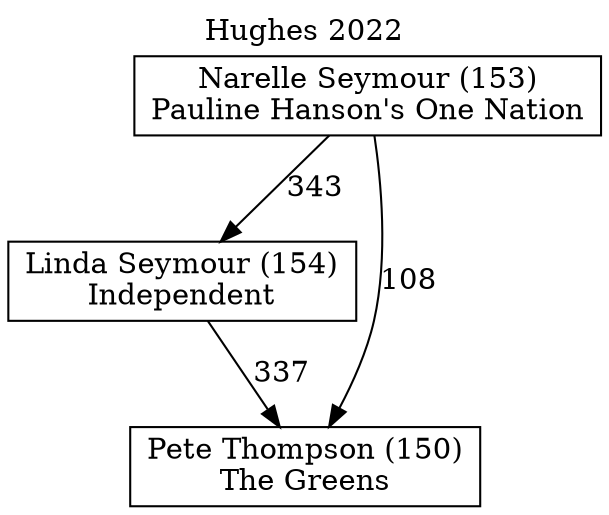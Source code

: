 // House preference flow
digraph "Pete Thompson (150)_Hughes_2022" {
	graph [label="Hughes 2022" labelloc=t mclimit=10]
	node [shape=box]
	"Narelle Seymour (153)" [label="Narelle Seymour (153)
Pauline Hanson's One Nation"]
	"Linda Seymour (154)" [label="Linda Seymour (154)
Independent"]
	"Pete Thompson (150)" [label="Pete Thompson (150)
The Greens"]
	"Linda Seymour (154)" -> "Pete Thompson (150)" [label=337]
	"Narelle Seymour (153)" -> "Pete Thompson (150)" [label=108]
	"Narelle Seymour (153)" -> "Linda Seymour (154)" [label=343]
}

